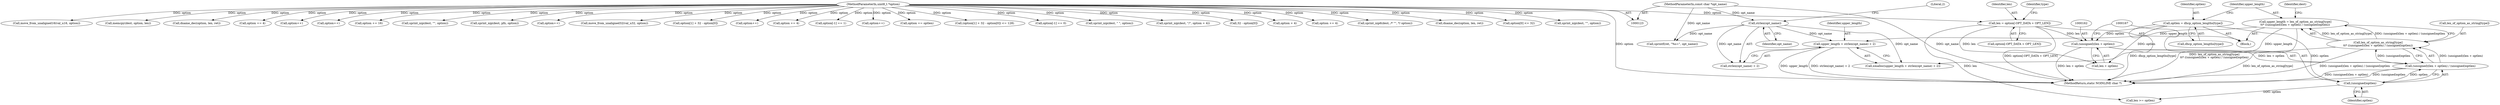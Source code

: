 digraph "0_busybox_352f79acbd759c14399e39baef21fc4ffe180ac2@API" {
"1000174" [label="(Call,upper_length + strlen(opt_name) + 2)"];
"1000154" [label="(Call,upper_length = len_of_option_as_string[type]\n\t\t* ((unsigned)(len + optlen) / (unsigned)optlen))"];
"1000156" [label="(Call,len_of_option_as_string[type]\n\t\t* ((unsigned)(len + optlen) / (unsigned)optlen))"];
"1000160" [label="(Call,(unsigned)(len + optlen) / (unsigned)optlen)"];
"1000161" [label="(Call,(unsigned)(len + optlen))"];
"1000134" [label="(Call,len = option[-OPT_DATA + OPT_LEN])"];
"1000124" [label="(MethodParameterIn,uint8_t *option)"];
"1000149" [label="(Call,optlen = dhcp_option_lengths[type])"];
"1000166" [label="(Call,(unsigned)optlen)"];
"1000177" [label="(Call,strlen(opt_name))"];
"1000126" [label="(MethodParameterIn,const char *opt_name)"];
"1000136" [label="(Call,option[-OPT_DATA + OPT_LEN])"];
"1000150" [label="(Identifier,optlen)"];
"1000263" [label="(Call,memcpy(dest, option, len))"];
"1000499" [label="(Call,dname_dec(option, len, ret))"];
"1000455" [label="(Call,option += 4)"];
"1000126" [label="(MethodParameterIn,const char *opt_name)"];
"1000135" [label="(Identifier,len)"];
"1000176" [label="(Call,strlen(opt_name) + 2)"];
"1000342" [label="(Call,option++)"];
"1000124" [label="(MethodParameterIn,uint8_t *option)"];
"1000177" [label="(Call,strlen(opt_name))"];
"1000143" [label="(Identifier,type)"];
"1000427" [label="(Call,option++)"];
"1000434" [label="(Call,option += 16)"];
"1000163" [label="(Call,len + optlen)"];
"1000198" [label="(Call,sprint_nip(dest, \"\", option))"];
"1000179" [label="(Literal,2)"];
"1000161" [label="(Call,(unsigned)(len + optlen))"];
"1000536" [label="(Call,sprint_nip(dest, pfx, option))"];
"1000154" [label="(Call,upper_length = len_of_option_as_string[type]\n\t\t* ((unsigned)(len + optlen) / (unsigned)optlen))"];
"1000170" [label="(Identifier,dest)"];
"1000134" [label="(Call,len = option[-OPT_DATA + OPT_LEN])"];
"1000419" [label="(Call,option++)"];
"1000243" [label="(Call,move_from_unaligned32(val_u32, option))"];
"1000402" [label="(Call,option[1] + 32 - option[0])"];
"1000187" [label="(Call,len >= optlen)"];
"1000485" [label="(Call,option++)"];
"1000174" [label="(Call,upper_length + strlen(opt_name) + 2)"];
"1000155" [label="(Identifier,upper_length)"];
"1000127" [label="(Block,)"];
"1000375" [label="(Call,option += 4)"];
"1000512" [label="(Call,option[-1] == 1)"];
"1000306" [label="(Call,option++)"];
"1000166" [label="(Call,(unsigned)optlen)"];
"1000178" [label="(Identifier,opt_name)"];
"1000151" [label="(Call,dhcp_option_lengths[type])"];
"1000548" [label="(Call,option += optlen)"];
"1000401" [label="(Call,(option[1] + 32 - option[0]) <= 128)"];
"1000490" [label="(Call,option[-1] == 0)"];
"1000168" [label="(Identifier,optlen)"];
"1000570" [label="(MethodReturn,static NOINLINE char *)"];
"1000157" [label="(Call,len_of_option_as_string[type])"];
"1000451" [label="(Call,sprint_nip(dest, \" \", option))"];
"1000175" [label="(Identifier,upper_length)"];
"1000209" [label="(Call,sprint_nip(dest, \"/\", option + 4))"];
"1000160" [label="(Call,(unsigned)(len + optlen) / (unsigned)optlen)"];
"1000149" [label="(Call,optlen = dhcp_option_lengths[type])"];
"1000406" [label="(Call,32 - option[0])"];
"1000173" [label="(Call,xmalloc(upper_length + strlen(opt_name) + 2))"];
"1000212" [label="(Call,option + 4)"];
"1000182" [label="(Call,sprintf(ret, \"%s=\", opt_name))"];
"1000543" [label="(Call,option += 4)"];
"1000156" [label="(Call,len_of_option_as_string[type]\n\t\t* ((unsigned)(len + optlen) / (unsigned)optlen))"];
"1000431" [label="(Call,sprint_nip6(dest, /* \"\", */ option))"];
"1000471" [label="(Call,dname_dec(option, len, ret))"];
"1000396" [label="(Call,option[0] <= 32)"];
"1000371" [label="(Call,sprint_nip(dest, \"\", option))"];
"1000228" [label="(Call,move_from_unaligned16(val_u16, option))"];
"1000174" -> "1000173"  [label="AST: "];
"1000174" -> "1000176"  [label="CFG: "];
"1000175" -> "1000174"  [label="AST: "];
"1000176" -> "1000174"  [label="AST: "];
"1000173" -> "1000174"  [label="CFG: "];
"1000174" -> "1000570"  [label="DDG: strlen(opt_name) + 2"];
"1000174" -> "1000570"  [label="DDG: upper_length"];
"1000154" -> "1000174"  [label="DDG: upper_length"];
"1000177" -> "1000174"  [label="DDG: opt_name"];
"1000154" -> "1000127"  [label="AST: "];
"1000154" -> "1000156"  [label="CFG: "];
"1000155" -> "1000154"  [label="AST: "];
"1000156" -> "1000154"  [label="AST: "];
"1000170" -> "1000154"  [label="CFG: "];
"1000154" -> "1000570"  [label="DDG: len_of_option_as_string[type]\n\t\t* ((unsigned)(len + optlen) / (unsigned)optlen)"];
"1000156" -> "1000154"  [label="DDG: len_of_option_as_string[type]"];
"1000156" -> "1000154"  [label="DDG: (unsigned)(len + optlen) / (unsigned)optlen"];
"1000154" -> "1000173"  [label="DDG: upper_length"];
"1000156" -> "1000160"  [label="CFG: "];
"1000157" -> "1000156"  [label="AST: "];
"1000160" -> "1000156"  [label="AST: "];
"1000156" -> "1000570"  [label="DDG: len_of_option_as_string[type]"];
"1000156" -> "1000570"  [label="DDG: (unsigned)(len + optlen) / (unsigned)optlen"];
"1000160" -> "1000156"  [label="DDG: (unsigned)(len + optlen)"];
"1000160" -> "1000156"  [label="DDG: (unsigned)optlen"];
"1000160" -> "1000166"  [label="CFG: "];
"1000161" -> "1000160"  [label="AST: "];
"1000166" -> "1000160"  [label="AST: "];
"1000160" -> "1000570"  [label="DDG: (unsigned)optlen"];
"1000160" -> "1000570"  [label="DDG: (unsigned)(len + optlen)"];
"1000161" -> "1000160"  [label="DDG: len + optlen"];
"1000166" -> "1000160"  [label="DDG: optlen"];
"1000161" -> "1000163"  [label="CFG: "];
"1000162" -> "1000161"  [label="AST: "];
"1000163" -> "1000161"  [label="AST: "];
"1000167" -> "1000161"  [label="CFG: "];
"1000161" -> "1000570"  [label="DDG: len + optlen"];
"1000134" -> "1000161"  [label="DDG: len"];
"1000149" -> "1000161"  [label="DDG: optlen"];
"1000134" -> "1000127"  [label="AST: "];
"1000134" -> "1000136"  [label="CFG: "];
"1000135" -> "1000134"  [label="AST: "];
"1000136" -> "1000134"  [label="AST: "];
"1000143" -> "1000134"  [label="CFG: "];
"1000134" -> "1000570"  [label="DDG: option[-OPT_DATA + OPT_LEN]"];
"1000124" -> "1000134"  [label="DDG: option"];
"1000134" -> "1000163"  [label="DDG: len"];
"1000134" -> "1000187"  [label="DDG: len"];
"1000124" -> "1000123"  [label="AST: "];
"1000124" -> "1000570"  [label="DDG: option"];
"1000124" -> "1000198"  [label="DDG: option"];
"1000124" -> "1000209"  [label="DDG: option"];
"1000124" -> "1000212"  [label="DDG: option"];
"1000124" -> "1000228"  [label="DDG: option"];
"1000124" -> "1000243"  [label="DDG: option"];
"1000124" -> "1000263"  [label="DDG: option"];
"1000124" -> "1000306"  [label="DDG: option"];
"1000124" -> "1000342"  [label="DDG: option"];
"1000124" -> "1000371"  [label="DDG: option"];
"1000124" -> "1000375"  [label="DDG: option"];
"1000124" -> "1000396"  [label="DDG: option"];
"1000124" -> "1000401"  [label="DDG: option"];
"1000124" -> "1000402"  [label="DDG: option"];
"1000124" -> "1000406"  [label="DDG: option"];
"1000124" -> "1000419"  [label="DDG: option"];
"1000124" -> "1000427"  [label="DDG: option"];
"1000124" -> "1000431"  [label="DDG: option"];
"1000124" -> "1000434"  [label="DDG: option"];
"1000124" -> "1000451"  [label="DDG: option"];
"1000124" -> "1000455"  [label="DDG: option"];
"1000124" -> "1000471"  [label="DDG: option"];
"1000124" -> "1000485"  [label="DDG: option"];
"1000124" -> "1000490"  [label="DDG: option"];
"1000124" -> "1000499"  [label="DDG: option"];
"1000124" -> "1000512"  [label="DDG: option"];
"1000124" -> "1000536"  [label="DDG: option"];
"1000124" -> "1000543"  [label="DDG: option"];
"1000124" -> "1000548"  [label="DDG: option"];
"1000149" -> "1000127"  [label="AST: "];
"1000149" -> "1000151"  [label="CFG: "];
"1000150" -> "1000149"  [label="AST: "];
"1000151" -> "1000149"  [label="AST: "];
"1000155" -> "1000149"  [label="CFG: "];
"1000149" -> "1000570"  [label="DDG: dhcp_option_lengths[type]"];
"1000149" -> "1000163"  [label="DDG: optlen"];
"1000149" -> "1000166"  [label="DDG: optlen"];
"1000166" -> "1000168"  [label="CFG: "];
"1000167" -> "1000166"  [label="AST: "];
"1000168" -> "1000166"  [label="AST: "];
"1000166" -> "1000187"  [label="DDG: optlen"];
"1000177" -> "1000176"  [label="AST: "];
"1000177" -> "1000178"  [label="CFG: "];
"1000178" -> "1000177"  [label="AST: "];
"1000179" -> "1000177"  [label="CFG: "];
"1000177" -> "1000173"  [label="DDG: opt_name"];
"1000177" -> "1000176"  [label="DDG: opt_name"];
"1000126" -> "1000177"  [label="DDG: opt_name"];
"1000177" -> "1000182"  [label="DDG: opt_name"];
"1000126" -> "1000123"  [label="AST: "];
"1000126" -> "1000570"  [label="DDG: opt_name"];
"1000126" -> "1000182"  [label="DDG: opt_name"];
}
